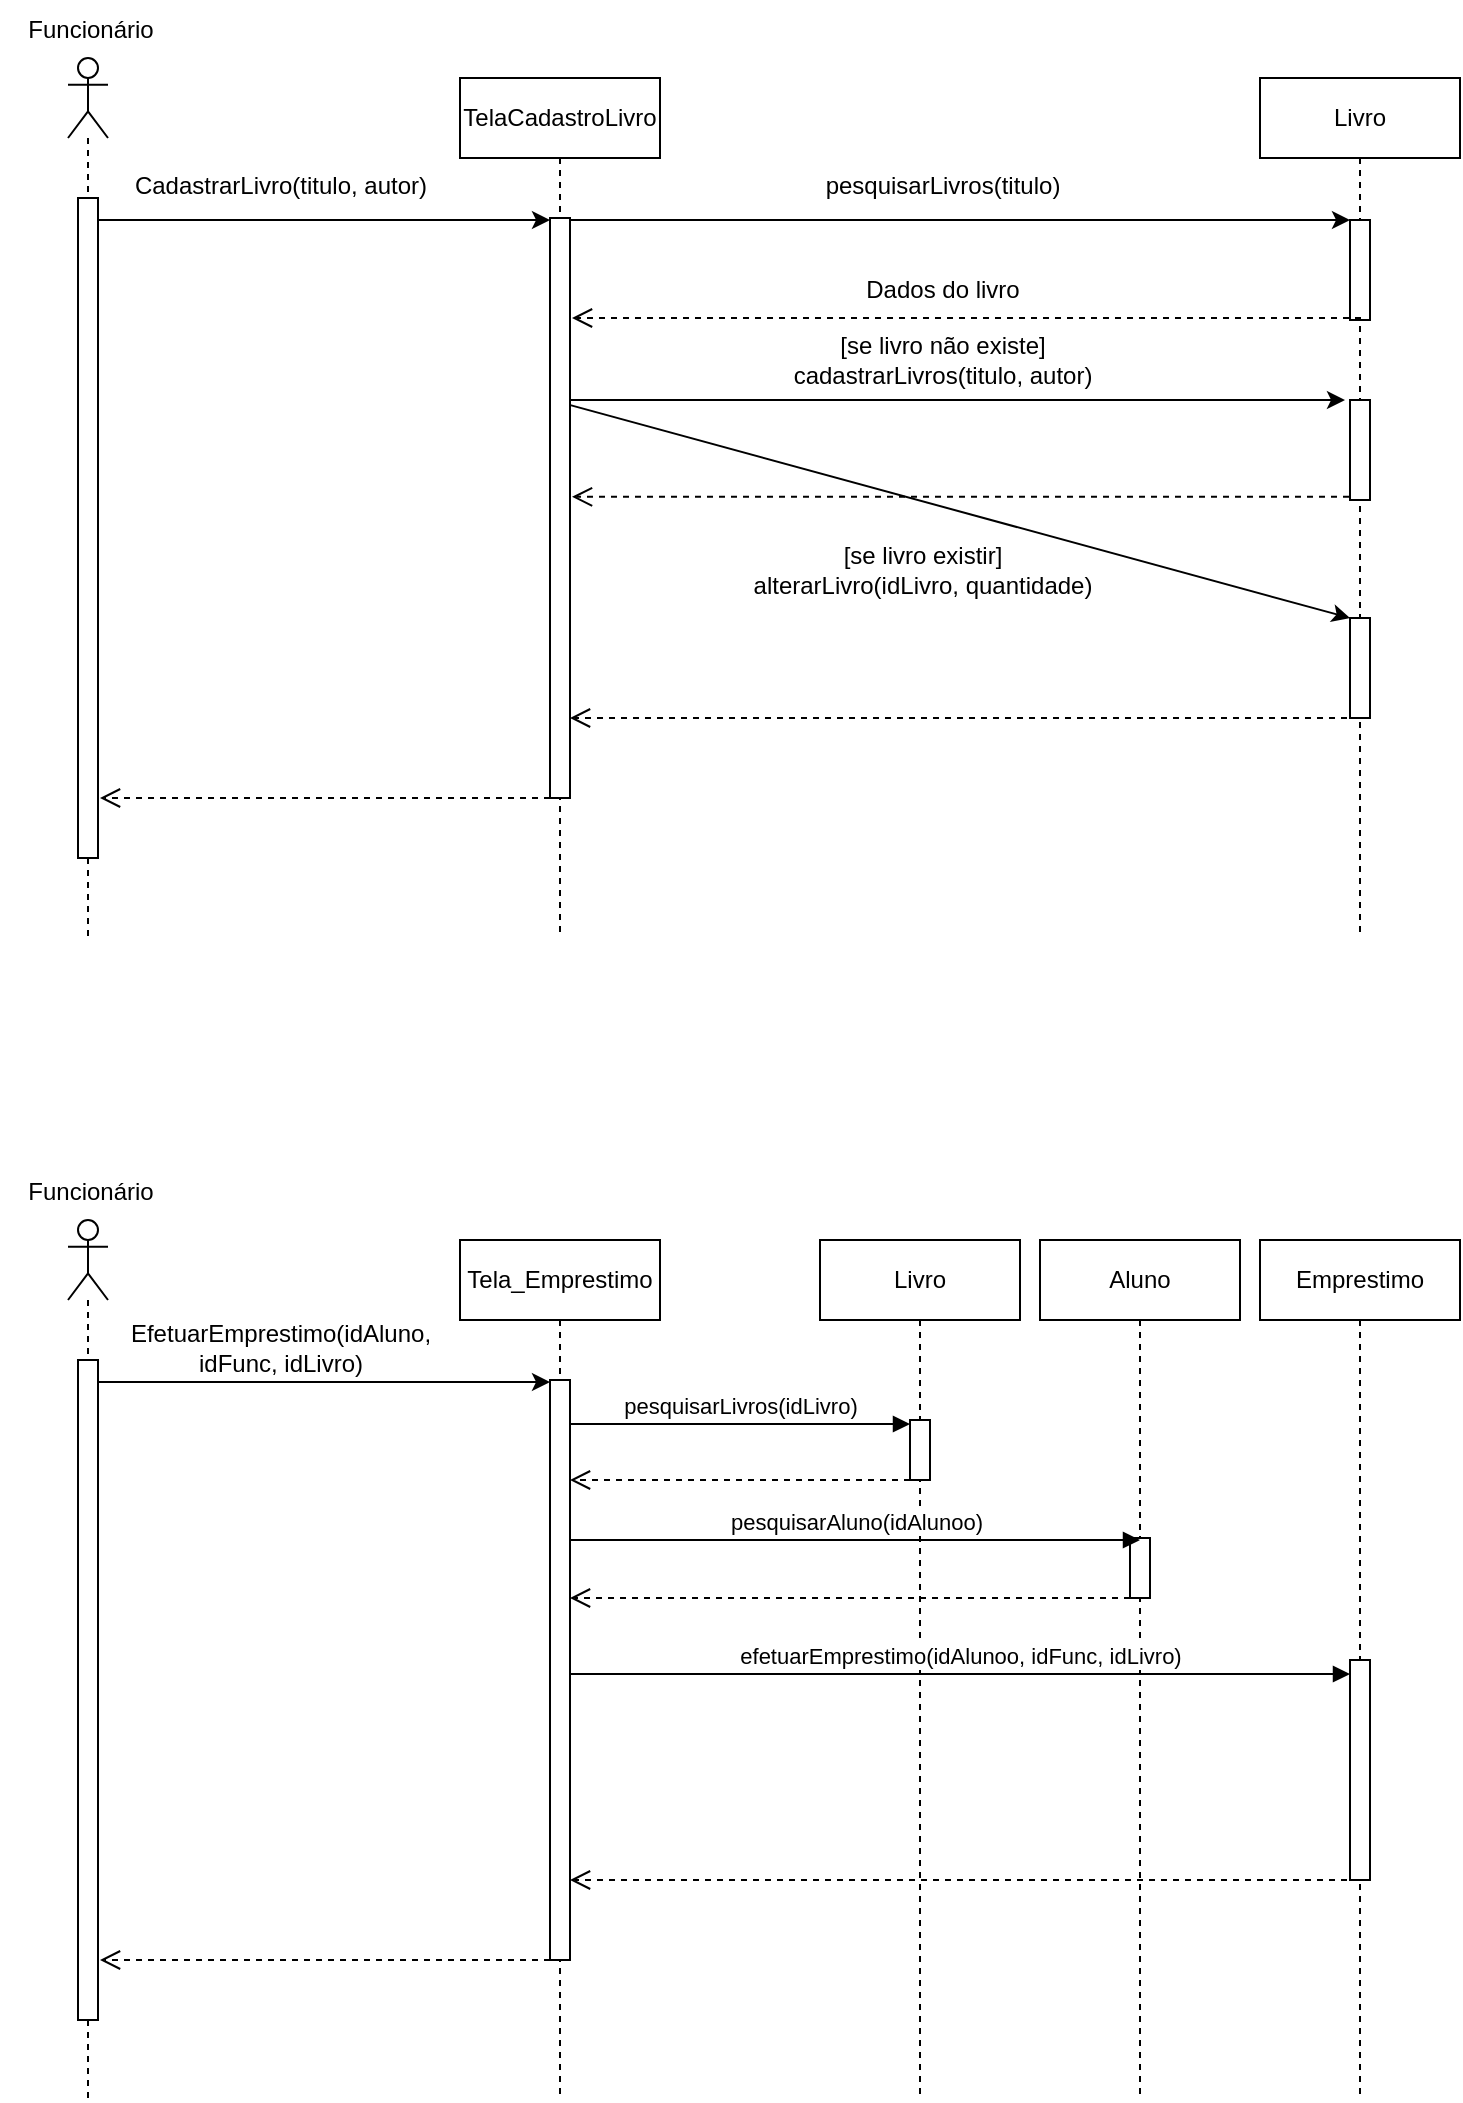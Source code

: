 <mxfile version="24.0.0" type="github">
  <diagram name="Page-1" id="2YBvvXClWsGukQMizWep">
    <mxGraphModel dx="3227" dy="1328" grid="1" gridSize="10" guides="1" tooltips="1" connect="1" arrows="1" fold="1" page="1" pageScale="1" pageWidth="850" pageHeight="1100" math="0" shadow="0">
      <root>
        <mxCell id="0" />
        <mxCell id="1" parent="0" />
        <mxCell id="oAXVd915D4fVSuoCIaVp-27" value="" style="html=1;verticalAlign=bottom;endArrow=open;dashed=1;endSize=8;edgeStyle=elbowEdgeStyle;elbow=vertical;curved=0;rounded=0;" edge="1" parent="1">
          <mxGeometry relative="1" as="geometry">
            <mxPoint x="166" y="638.41" as="targetPoint" />
            <Array as="points">
              <mxPoint x="281" y="638.41" />
            </Array>
            <mxPoint x="560.5" y="638.41" as="sourcePoint" />
          </mxGeometry>
        </mxCell>
        <mxCell id="oAXVd915D4fVSuoCIaVp-25" value="" style="endArrow=classic;html=1;rounded=0;" edge="1" parent="1">
          <mxGeometry width="50" height="50" relative="1" as="geometry">
            <mxPoint x="156" y="590" as="sourcePoint" />
            <mxPoint x="552.5" y="590" as="targetPoint" />
          </mxGeometry>
        </mxCell>
        <mxCell id="oAXVd915D4fVSuoCIaVp-26" value="" style="endArrow=classic;html=1;rounded=0;exitX=0.1;exitY=0.314;exitDx=0;exitDy=0;exitPerimeter=0;" edge="1" parent="1" source="oAXVd915D4fVSuoCIaVp-3" target="oAXVd915D4fVSuoCIaVp-9">
          <mxGeometry width="50" height="50" relative="1" as="geometry">
            <mxPoint x="166" y="653.41" as="sourcePoint" />
            <mxPoint x="562.5" y="653.41" as="targetPoint" />
          </mxGeometry>
        </mxCell>
        <mxCell id="oAXVd915D4fVSuoCIaVp-23" value="" style="endArrow=classic;html=1;rounded=0;" edge="1" parent="1">
          <mxGeometry width="50" height="50" relative="1" as="geometry">
            <mxPoint x="158.5" y="500" as="sourcePoint" />
            <mxPoint x="555" y="500" as="targetPoint" />
          </mxGeometry>
        </mxCell>
        <mxCell id="5B07uJpMZxi0BaR1OIcB-36" value="" style="shape=umlLifeline;perimeter=lifelinePerimeter;whiteSpace=wrap;html=1;container=1;dropTarget=0;collapsible=0;recursiveResize=0;outlineConnect=0;portConstraint=eastwest;newEdgeStyle={&quot;curved&quot;:0,&quot;rounded&quot;:0};participant=umlActor;" parent="1" vertex="1">
          <mxGeometry x="-86" y="1000" width="20" height="440" as="geometry" />
        </mxCell>
        <mxCell id="5B07uJpMZxi0BaR1OIcB-11" value="Tela_Emprestimo" style="shape=umlLifeline;perimeter=lifelinePerimeter;whiteSpace=wrap;html=1;container=0;dropTarget=0;collapsible=0;recursiveResize=0;outlineConnect=0;portConstraint=eastwest;newEdgeStyle={&quot;edgeStyle&quot;:&quot;elbowEdgeStyle&quot;,&quot;elbow&quot;:&quot;vertical&quot;,&quot;curved&quot;:0,&quot;rounded&quot;:0};" parent="1" vertex="1">
          <mxGeometry x="110" y="1010" width="100" height="430" as="geometry" />
        </mxCell>
        <mxCell id="5B07uJpMZxi0BaR1OIcB-12" value="" style="html=1;points=[];perimeter=orthogonalPerimeter;outlineConnect=0;targetShapes=umlLifeline;portConstraint=eastwest;newEdgeStyle={&quot;edgeStyle&quot;:&quot;elbowEdgeStyle&quot;,&quot;elbow&quot;:&quot;vertical&quot;,&quot;curved&quot;:0,&quot;rounded&quot;:0};" parent="5B07uJpMZxi0BaR1OIcB-11" vertex="1">
          <mxGeometry x="45" y="70" width="10" height="290" as="geometry" />
        </mxCell>
        <mxCell id="5B07uJpMZxi0BaR1OIcB-15" value="Livro" style="shape=umlLifeline;perimeter=lifelinePerimeter;whiteSpace=wrap;html=1;container=0;dropTarget=0;collapsible=0;recursiveResize=0;outlineConnect=0;portConstraint=eastwest;newEdgeStyle={&quot;edgeStyle&quot;:&quot;elbowEdgeStyle&quot;,&quot;elbow&quot;:&quot;vertical&quot;,&quot;curved&quot;:0,&quot;rounded&quot;:0};" parent="1" vertex="1">
          <mxGeometry x="290" y="1010" width="100" height="430" as="geometry" />
        </mxCell>
        <mxCell id="5B07uJpMZxi0BaR1OIcB-16" value="" style="html=1;points=[];perimeter=orthogonalPerimeter;outlineConnect=0;targetShapes=umlLifeline;portConstraint=eastwest;newEdgeStyle={&quot;edgeStyle&quot;:&quot;elbowEdgeStyle&quot;,&quot;elbow&quot;:&quot;vertical&quot;,&quot;curved&quot;:0,&quot;rounded&quot;:0};" parent="5B07uJpMZxi0BaR1OIcB-15" vertex="1">
          <mxGeometry x="45" y="90" width="10" height="30" as="geometry" />
        </mxCell>
        <mxCell id="5B07uJpMZxi0BaR1OIcB-17" value="pesquisarLivros(idLivro)" style="html=1;verticalAlign=bottom;endArrow=block;edgeStyle=elbowEdgeStyle;elbow=vertical;curved=0;rounded=0;" parent="1" edge="1">
          <mxGeometry relative="1" as="geometry">
            <mxPoint x="165" y="1102" as="sourcePoint" />
            <Array as="points">
              <mxPoint x="250" y="1102" />
            </Array>
            <mxPoint x="335" y="1102" as="targetPoint" />
          </mxGeometry>
        </mxCell>
        <mxCell id="5B07uJpMZxi0BaR1OIcB-18" value="" style="html=1;verticalAlign=bottom;endArrow=open;dashed=1;endSize=8;edgeStyle=elbowEdgeStyle;elbow=vertical;curved=0;rounded=0;" parent="1" edge="1">
          <mxGeometry relative="1" as="geometry">
            <mxPoint x="165" y="1130" as="targetPoint" />
            <Array as="points">
              <mxPoint x="260" y="1130" />
            </Array>
            <mxPoint x="335" y="1130" as="sourcePoint" />
          </mxGeometry>
        </mxCell>
        <mxCell id="5B07uJpMZxi0BaR1OIcB-21" value="Emprestimo" style="shape=umlLifeline;perimeter=lifelinePerimeter;whiteSpace=wrap;html=1;container=0;dropTarget=0;collapsible=0;recursiveResize=0;outlineConnect=0;portConstraint=eastwest;newEdgeStyle={&quot;edgeStyle&quot;:&quot;elbowEdgeStyle&quot;,&quot;elbow&quot;:&quot;vertical&quot;,&quot;curved&quot;:0,&quot;rounded&quot;:0};" parent="1" vertex="1">
          <mxGeometry x="510" y="1010" width="100" height="430" as="geometry" />
        </mxCell>
        <mxCell id="5B07uJpMZxi0BaR1OIcB-22" value="" style="html=1;points=[];perimeter=orthogonalPerimeter;outlineConnect=0;targetShapes=umlLifeline;portConstraint=eastwest;newEdgeStyle={&quot;edgeStyle&quot;:&quot;elbowEdgeStyle&quot;,&quot;elbow&quot;:&quot;vertical&quot;,&quot;curved&quot;:0,&quot;rounded&quot;:0};" parent="5B07uJpMZxi0BaR1OIcB-21" vertex="1">
          <mxGeometry x="45" y="210" width="10" height="110" as="geometry" />
        </mxCell>
        <mxCell id="5B07uJpMZxi0BaR1OIcB-23" value="Aluno" style="shape=umlLifeline;perimeter=lifelinePerimeter;whiteSpace=wrap;html=1;container=0;dropTarget=0;collapsible=0;recursiveResize=0;outlineConnect=0;portConstraint=eastwest;newEdgeStyle={&quot;edgeStyle&quot;:&quot;elbowEdgeStyle&quot;,&quot;elbow&quot;:&quot;vertical&quot;,&quot;curved&quot;:0,&quot;rounded&quot;:0};" parent="1" vertex="1">
          <mxGeometry x="400" y="1010" width="100" height="430" as="geometry" />
        </mxCell>
        <mxCell id="5B07uJpMZxi0BaR1OIcB-24" value="" style="html=1;points=[];perimeter=orthogonalPerimeter;outlineConnect=0;targetShapes=umlLifeline;portConstraint=eastwest;newEdgeStyle={&quot;edgeStyle&quot;:&quot;elbowEdgeStyle&quot;,&quot;elbow&quot;:&quot;vertical&quot;,&quot;curved&quot;:0,&quot;rounded&quot;:0};" parent="5B07uJpMZxi0BaR1OIcB-23" vertex="1">
          <mxGeometry x="45" y="149" width="10" height="30" as="geometry" />
        </mxCell>
        <mxCell id="5B07uJpMZxi0BaR1OIcB-25" value="pesquisarAluno(idAlunoo)" style="html=1;verticalAlign=bottom;endArrow=block;edgeStyle=elbowEdgeStyle;elbow=vertical;curved=0;rounded=0;" parent="1" source="5B07uJpMZxi0BaR1OIcB-12" edge="1">
          <mxGeometry relative="1" as="geometry">
            <mxPoint x="167" y="1160" as="sourcePoint" />
            <Array as="points">
              <mxPoint x="252" y="1160" />
            </Array>
            <mxPoint x="450" y="1160" as="targetPoint" />
          </mxGeometry>
        </mxCell>
        <mxCell id="5B07uJpMZxi0BaR1OIcB-28" value="" style="html=1;verticalAlign=bottom;endArrow=open;dashed=1;endSize=8;edgeStyle=elbowEdgeStyle;elbow=vertical;curved=0;rounded=0;" parent="1" edge="1">
          <mxGeometry relative="1" as="geometry">
            <mxPoint x="165" y="1189" as="targetPoint" />
            <Array as="points">
              <mxPoint x="270" y="1189" />
            </Array>
            <mxPoint x="445" y="1189" as="sourcePoint" />
          </mxGeometry>
        </mxCell>
        <mxCell id="5B07uJpMZxi0BaR1OIcB-29" value="efetuarEmprestimo(idAlunoo, idFunc, idLivro)" style="html=1;verticalAlign=bottom;endArrow=block;edgeStyle=elbowEdgeStyle;elbow=vertical;curved=0;rounded=0;" parent="1" source="5B07uJpMZxi0BaR1OIcB-12" target="5B07uJpMZxi0BaR1OIcB-22" edge="1">
          <mxGeometry relative="1" as="geometry">
            <mxPoint x="175" y="1227" as="sourcePoint" />
            <Array as="points">
              <mxPoint x="262" y="1227" />
            </Array>
            <mxPoint x="460" y="1227" as="targetPoint" />
          </mxGeometry>
        </mxCell>
        <mxCell id="5B07uJpMZxi0BaR1OIcB-30" value="" style="html=1;verticalAlign=bottom;endArrow=open;dashed=1;endSize=8;edgeStyle=elbowEdgeStyle;elbow=vertical;curved=0;rounded=0;" parent="1" edge="1">
          <mxGeometry relative="1" as="geometry">
            <mxPoint x="165" y="1330" as="targetPoint" />
            <Array as="points">
              <mxPoint x="280" y="1330" />
            </Array>
            <mxPoint x="559.5" y="1330" as="sourcePoint" />
          </mxGeometry>
        </mxCell>
        <mxCell id="5B07uJpMZxi0BaR1OIcB-32" value="" style="html=1;points=[];perimeter=orthogonalPerimeter;outlineConnect=0;targetShapes=umlLifeline;portConstraint=eastwest;newEdgeStyle={&quot;edgeStyle&quot;:&quot;elbowEdgeStyle&quot;,&quot;elbow&quot;:&quot;vertical&quot;,&quot;curved&quot;:0,&quot;rounded&quot;:0};" parent="1" vertex="1">
          <mxGeometry x="-81" y="1070" width="10" height="330" as="geometry" />
        </mxCell>
        <mxCell id="5B07uJpMZxi0BaR1OIcB-37" value="" style="endArrow=classic;html=1;rounded=0;" parent="1" source="5B07uJpMZxi0BaR1OIcB-32" edge="1">
          <mxGeometry width="50" height="50" relative="1" as="geometry">
            <mxPoint x="-30" y="1081" as="sourcePoint" />
            <mxPoint x="155" y="1081" as="targetPoint" />
          </mxGeometry>
        </mxCell>
        <mxCell id="5B07uJpMZxi0BaR1OIcB-39" value="EfetuarEmprestimo(idAluno,&lt;div&gt;idFunc, idLivro)&lt;/div&gt;" style="text;html=1;align=center;verticalAlign=middle;resizable=0;points=[];autosize=1;strokeColor=none;fillColor=none;" parent="1" vertex="1">
          <mxGeometry x="-65" y="1044" width="170" height="40" as="geometry" />
        </mxCell>
        <mxCell id="5B07uJpMZxi0BaR1OIcB-40" value="" style="html=1;verticalAlign=bottom;endArrow=open;dashed=1;endSize=8;edgeStyle=elbowEdgeStyle;elbow=vertical;curved=0;rounded=0;" parent="1" source="5B07uJpMZxi0BaR1OIcB-12" edge="1">
          <mxGeometry relative="1" as="geometry">
            <mxPoint x="-70" y="1370" as="targetPoint" />
            <Array as="points">
              <mxPoint x="-20" y="1370" />
            </Array>
            <mxPoint x="140" y="1370" as="sourcePoint" />
          </mxGeometry>
        </mxCell>
        <mxCell id="5B07uJpMZxi0BaR1OIcB-41" value="Funcionário" style="text;html=1;align=center;verticalAlign=middle;resizable=0;points=[];autosize=1;strokeColor=none;fillColor=none;" parent="1" vertex="1">
          <mxGeometry x="-120" y="971" width="90" height="30" as="geometry" />
        </mxCell>
        <mxCell id="oAXVd915D4fVSuoCIaVp-1" value="" style="shape=umlLifeline;perimeter=lifelinePerimeter;whiteSpace=wrap;html=1;container=1;dropTarget=0;collapsible=0;recursiveResize=0;outlineConnect=0;portConstraint=eastwest;newEdgeStyle={&quot;curved&quot;:0,&quot;rounded&quot;:0};participant=umlActor;" vertex="1" parent="1">
          <mxGeometry x="-86" y="419" width="20" height="440" as="geometry" />
        </mxCell>
        <mxCell id="oAXVd915D4fVSuoCIaVp-2" value="TelaCadastroLivro" style="shape=umlLifeline;perimeter=lifelinePerimeter;whiteSpace=wrap;html=1;container=0;dropTarget=0;collapsible=0;recursiveResize=0;outlineConnect=0;portConstraint=eastwest;newEdgeStyle={&quot;edgeStyle&quot;:&quot;elbowEdgeStyle&quot;,&quot;elbow&quot;:&quot;vertical&quot;,&quot;curved&quot;:0,&quot;rounded&quot;:0};" vertex="1" parent="1">
          <mxGeometry x="110" y="429" width="100" height="430" as="geometry" />
        </mxCell>
        <mxCell id="oAXVd915D4fVSuoCIaVp-3" value="" style="html=1;points=[];perimeter=orthogonalPerimeter;outlineConnect=0;targetShapes=umlLifeline;portConstraint=eastwest;newEdgeStyle={&quot;edgeStyle&quot;:&quot;elbowEdgeStyle&quot;,&quot;elbow&quot;:&quot;vertical&quot;,&quot;curved&quot;:0,&quot;rounded&quot;:0};" vertex="1" parent="oAXVd915D4fVSuoCIaVp-2">
          <mxGeometry x="45" y="70" width="10" height="290" as="geometry" />
        </mxCell>
        <mxCell id="oAXVd915D4fVSuoCIaVp-8" value="Livro" style="shape=umlLifeline;perimeter=lifelinePerimeter;whiteSpace=wrap;html=1;container=0;dropTarget=0;collapsible=0;recursiveResize=0;outlineConnect=0;portConstraint=eastwest;newEdgeStyle={&quot;edgeStyle&quot;:&quot;elbowEdgeStyle&quot;,&quot;elbow&quot;:&quot;vertical&quot;,&quot;curved&quot;:0,&quot;rounded&quot;:0};" vertex="1" parent="1">
          <mxGeometry x="510" y="429" width="100" height="430" as="geometry" />
        </mxCell>
        <mxCell id="oAXVd915D4fVSuoCIaVp-9" value="" style="html=1;points=[];perimeter=orthogonalPerimeter;outlineConnect=0;targetShapes=umlLifeline;portConstraint=eastwest;newEdgeStyle={&quot;edgeStyle&quot;:&quot;elbowEdgeStyle&quot;,&quot;elbow&quot;:&quot;vertical&quot;,&quot;curved&quot;:0,&quot;rounded&quot;:0};" vertex="1" parent="oAXVd915D4fVSuoCIaVp-8">
          <mxGeometry x="45" y="270" width="10" height="50" as="geometry" />
        </mxCell>
        <mxCell id="oAXVd915D4fVSuoCIaVp-21" value="" style="html=1;points=[];perimeter=orthogonalPerimeter;outlineConnect=0;targetShapes=umlLifeline;portConstraint=eastwest;newEdgeStyle={&quot;edgeStyle&quot;:&quot;elbowEdgeStyle&quot;,&quot;elbow&quot;:&quot;vertical&quot;,&quot;curved&quot;:0,&quot;rounded&quot;:0};" vertex="1" parent="oAXVd915D4fVSuoCIaVp-8">
          <mxGeometry x="45" y="161" width="10" height="50" as="geometry" />
        </mxCell>
        <mxCell id="oAXVd915D4fVSuoCIaVp-22" value="" style="html=1;points=[];perimeter=orthogonalPerimeter;outlineConnect=0;targetShapes=umlLifeline;portConstraint=eastwest;newEdgeStyle={&quot;edgeStyle&quot;:&quot;elbowEdgeStyle&quot;,&quot;elbow&quot;:&quot;vertical&quot;,&quot;curved&quot;:0,&quot;rounded&quot;:0};" vertex="1" parent="oAXVd915D4fVSuoCIaVp-8">
          <mxGeometry x="45" y="71" width="10" height="50" as="geometry" />
        </mxCell>
        <mxCell id="oAXVd915D4fVSuoCIaVp-15" value="" style="html=1;verticalAlign=bottom;endArrow=open;dashed=1;endSize=8;edgeStyle=elbowEdgeStyle;elbow=vertical;curved=0;rounded=0;" edge="1" parent="1">
          <mxGeometry relative="1" as="geometry">
            <mxPoint x="165" y="749" as="targetPoint" />
            <Array as="points">
              <mxPoint x="280" y="749" />
            </Array>
            <mxPoint x="559.5" y="749" as="sourcePoint" />
          </mxGeometry>
        </mxCell>
        <mxCell id="oAXVd915D4fVSuoCIaVp-16" value="" style="html=1;points=[];perimeter=orthogonalPerimeter;outlineConnect=0;targetShapes=umlLifeline;portConstraint=eastwest;newEdgeStyle={&quot;edgeStyle&quot;:&quot;elbowEdgeStyle&quot;,&quot;elbow&quot;:&quot;vertical&quot;,&quot;curved&quot;:0,&quot;rounded&quot;:0};" vertex="1" parent="1">
          <mxGeometry x="-81" y="489" width="10" height="330" as="geometry" />
        </mxCell>
        <mxCell id="oAXVd915D4fVSuoCIaVp-17" value="" style="endArrow=classic;html=1;rounded=0;" edge="1" parent="1" source="oAXVd915D4fVSuoCIaVp-16">
          <mxGeometry width="50" height="50" relative="1" as="geometry">
            <mxPoint x="-30" y="500" as="sourcePoint" />
            <mxPoint x="155" y="500" as="targetPoint" />
          </mxGeometry>
        </mxCell>
        <mxCell id="oAXVd915D4fVSuoCIaVp-18" value="CadastrarLivro(titulo, autor)" style="text;html=1;align=center;verticalAlign=middle;resizable=0;points=[];autosize=1;strokeColor=none;fillColor=none;" vertex="1" parent="1">
          <mxGeometry x="-65" y="468" width="170" height="30" as="geometry" />
        </mxCell>
        <mxCell id="oAXVd915D4fVSuoCIaVp-19" value="" style="html=1;verticalAlign=bottom;endArrow=open;dashed=1;endSize=8;edgeStyle=elbowEdgeStyle;elbow=vertical;curved=0;rounded=0;" edge="1" parent="1" source="oAXVd915D4fVSuoCIaVp-3">
          <mxGeometry relative="1" as="geometry">
            <mxPoint x="-70" y="789" as="targetPoint" />
            <Array as="points">
              <mxPoint x="-20" y="789" />
            </Array>
            <mxPoint x="140" y="789" as="sourcePoint" />
          </mxGeometry>
        </mxCell>
        <mxCell id="oAXVd915D4fVSuoCIaVp-20" value="Funcionário" style="text;html=1;align=center;verticalAlign=middle;resizable=0;points=[];autosize=1;strokeColor=none;fillColor=none;" vertex="1" parent="1">
          <mxGeometry x="-120" y="390" width="90" height="30" as="geometry" />
        </mxCell>
        <mxCell id="oAXVd915D4fVSuoCIaVp-24" value="" style="html=1;verticalAlign=bottom;endArrow=open;dashed=1;endSize=8;edgeStyle=elbowEdgeStyle;elbow=vertical;curved=0;rounded=0;" edge="1" parent="1">
          <mxGeometry relative="1" as="geometry">
            <mxPoint x="166" y="549" as="targetPoint" />
            <Array as="points">
              <mxPoint x="281" y="549" />
            </Array>
            <mxPoint x="560.5" y="549" as="sourcePoint" />
          </mxGeometry>
        </mxCell>
        <mxCell id="oAXVd915D4fVSuoCIaVp-28" value="[se livro existir]&lt;br&gt;alterarLivro(idLivro, quantidade)" style="text;html=1;align=center;verticalAlign=middle;resizable=0;points=[];autosize=1;strokeColor=none;fillColor=none;" vertex="1" parent="1">
          <mxGeometry x="246" y="655" width="190" height="40" as="geometry" />
        </mxCell>
        <mxCell id="oAXVd915D4fVSuoCIaVp-29" value="[se livro não existe]&lt;br&gt;cadastrarLivros(titulo, autor)" style="text;html=1;align=center;verticalAlign=middle;resizable=0;points=[];autosize=1;strokeColor=none;fillColor=none;" vertex="1" parent="1">
          <mxGeometry x="266" y="550" width="170" height="40" as="geometry" />
        </mxCell>
        <mxCell id="oAXVd915D4fVSuoCIaVp-30" value="Dados do livro" style="text;html=1;align=center;verticalAlign=middle;resizable=0;points=[];autosize=1;strokeColor=none;fillColor=none;" vertex="1" parent="1">
          <mxGeometry x="301" y="520" width="100" height="30" as="geometry" />
        </mxCell>
        <mxCell id="oAXVd915D4fVSuoCIaVp-31" value="pesquisarLivros(titulo)" style="text;html=1;align=center;verticalAlign=middle;resizable=0;points=[];autosize=1;strokeColor=none;fillColor=none;" vertex="1" parent="1">
          <mxGeometry x="281" y="468" width="140" height="30" as="geometry" />
        </mxCell>
      </root>
    </mxGraphModel>
  </diagram>
</mxfile>
